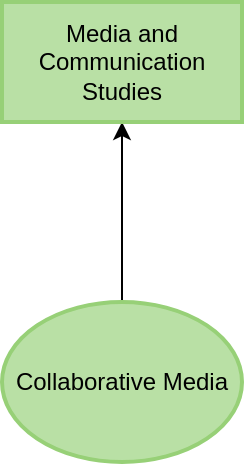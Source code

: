 <mxfile version="13.8.0" type="github"><diagram id="6a731a19-8d31-9384-78a2-239565b7b9f0" name="Page-1"><mxGraphModel dx="948" dy="513" grid="1" gridSize="10" guides="1" tooltips="1" connect="1" arrows="1" fold="1" page="1" pageScale="1" pageWidth="1169" pageHeight="827" background="#ffffff" math="0" shadow="0"><root><mxCell id="0"/><mxCell id="1" parent="0"/><mxCell id="Njp4Hclcxz6N-JDUY36Z-1782" value="" style="edgeStyle=orthogonalEdgeStyle;rounded=0;orthogonalLoop=1;jettySize=auto;html=1;" edge="1" parent="1" source="Njp4Hclcxz6N-JDUY36Z-1780" target="Njp4Hclcxz6N-JDUY36Z-1781"><mxGeometry relative="1" as="geometry"/></mxCell><mxCell id="Njp4Hclcxz6N-JDUY36Z-1780" value="Collaborative Media" style="ellipse;whiteSpace=wrap;html=1;strokeWidth=2;fillColor=#B9E0A5;strokeColor=#97D077;" vertex="1" parent="1"><mxGeometry x="525" y="334" width="120" height="80" as="geometry"/></mxCell><mxCell id="Njp4Hclcxz6N-JDUY36Z-1781" value="Media and Communication Studies" style="whiteSpace=wrap;html=1;strokeColor=#97D077;strokeWidth=2;fillColor=#B9E0A5;" vertex="1" parent="1"><mxGeometry x="525" y="184" width="120" height="60" as="geometry"/></mxCell></root></mxGraphModel></diagram></mxfile>